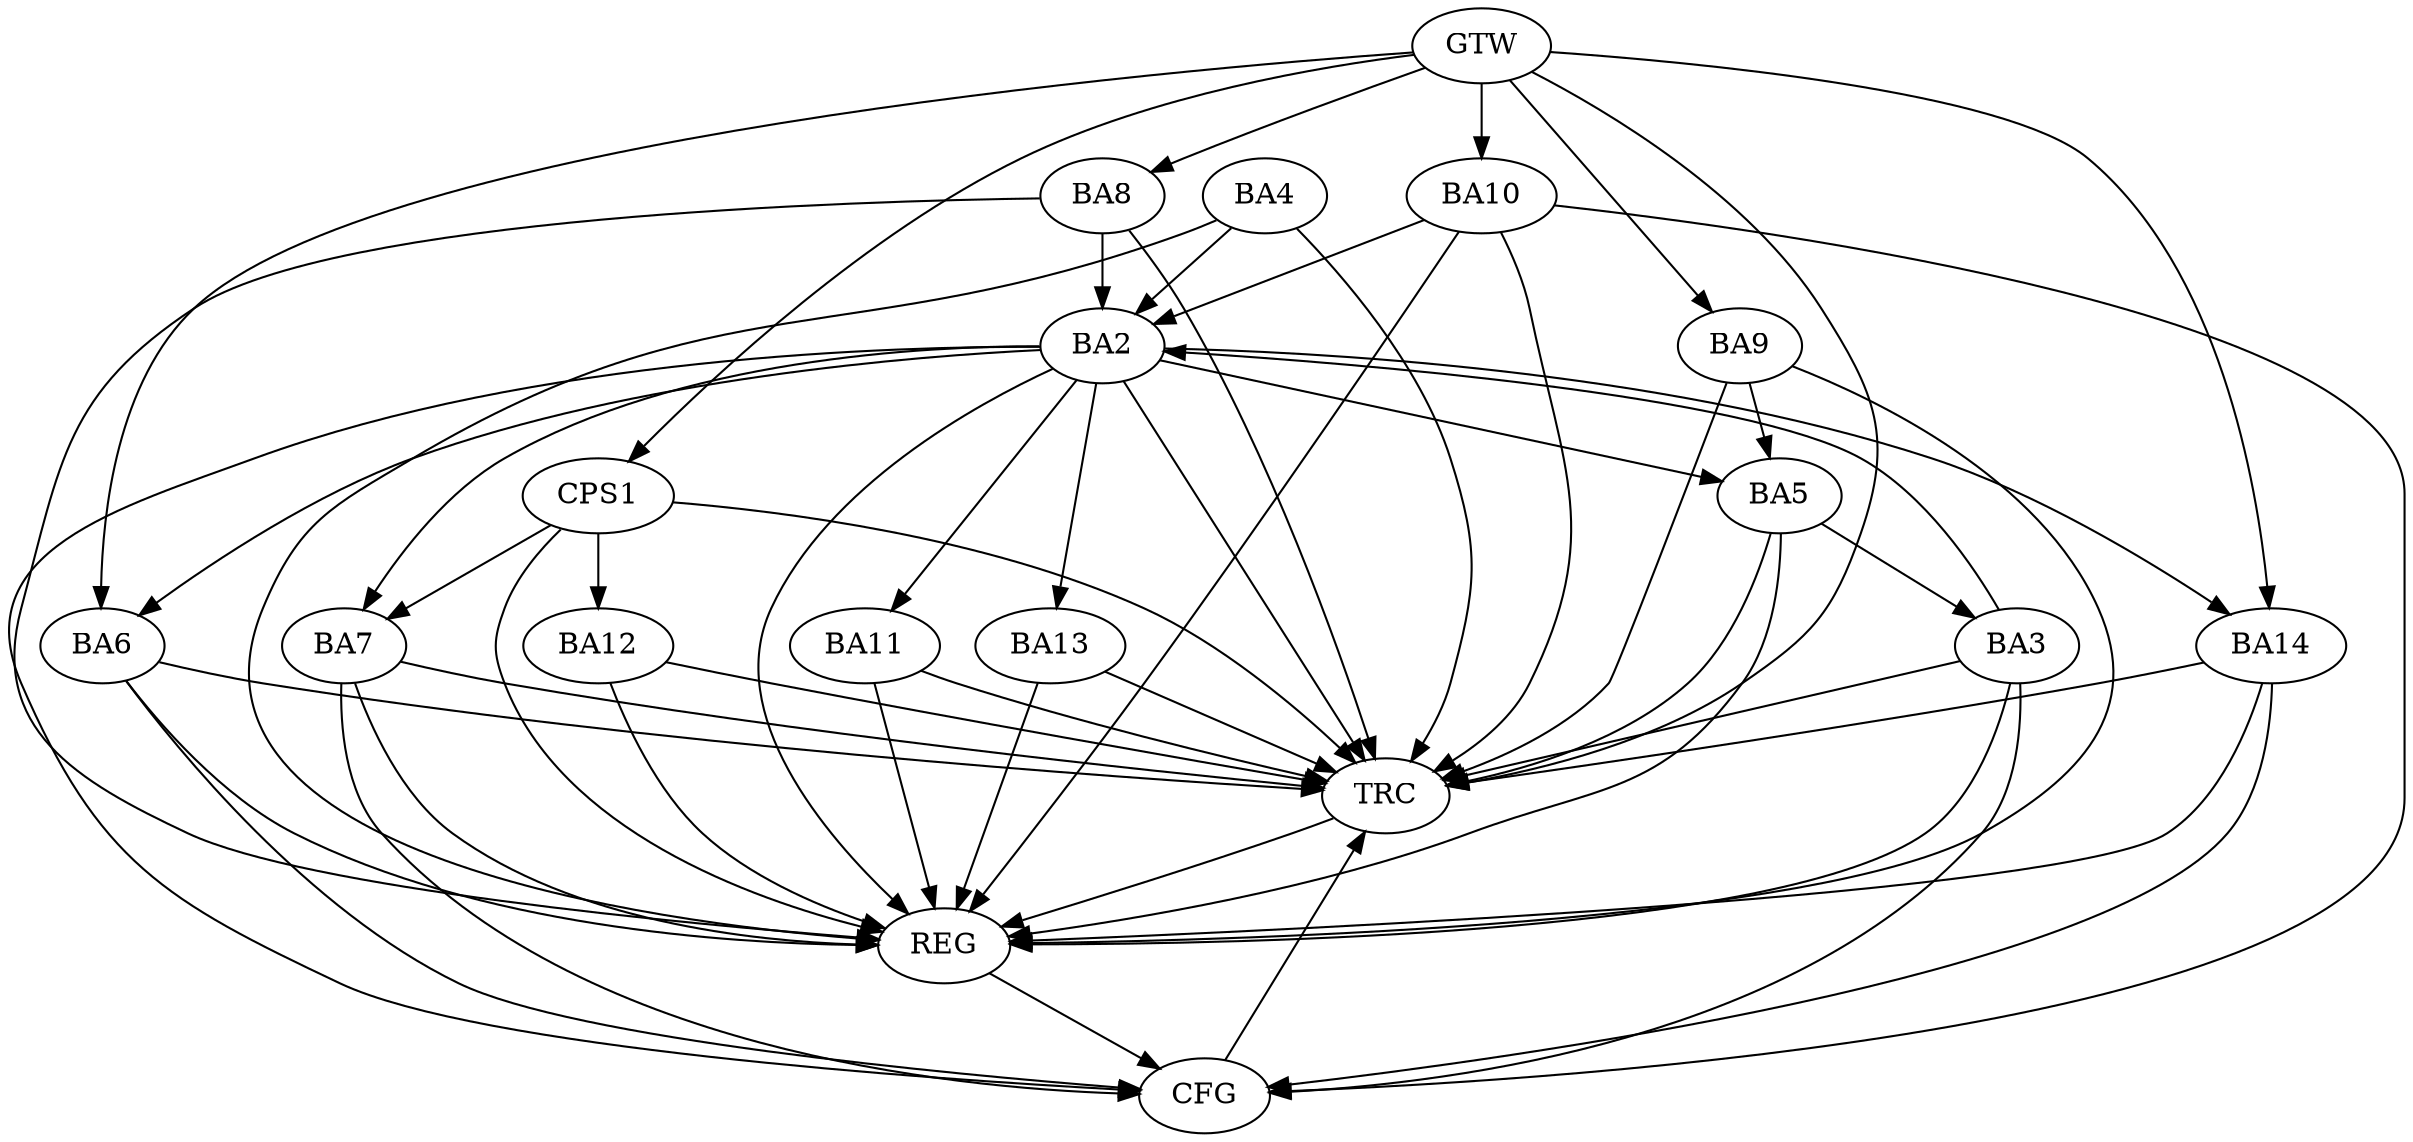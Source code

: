 strict digraph G {
  BA2 [ label="BA2" ];
  BA3 [ label="BA3" ];
  BA4 [ label="BA4" ];
  BA5 [ label="BA5" ];
  BA6 [ label="BA6" ];
  BA7 [ label="BA7" ];
  BA8 [ label="BA8" ];
  BA9 [ label="BA9" ];
  BA10 [ label="BA10" ];
  BA11 [ label="BA11" ];
  BA12 [ label="BA12" ];
  BA13 [ label="BA13" ];
  BA14 [ label="BA14" ];
  CPS1 [ label="CPS1" ];
  GTW [ label="GTW" ];
  REG [ label="REG" ];
  CFG [ label="CFG" ];
  TRC [ label="TRC" ];
  BA3 -> BA2;
  BA4 -> BA2;
  BA5 -> BA3;
  BA8 -> BA2;
  BA9 -> BA5;
  BA10 -> BA2;
  CPS1 -> BA7;
  CPS1 -> BA12;
  GTW -> BA6;
  GTW -> BA8;
  GTW -> BA9;
  GTW -> BA10;
  GTW -> BA14;
  GTW -> CPS1;
  BA2 -> REG;
  BA3 -> REG;
  BA4 -> REG;
  BA5 -> REG;
  BA6 -> REG;
  BA7 -> REG;
  BA8 -> REG;
  BA9 -> REG;
  BA10 -> REG;
  BA11 -> REG;
  BA12 -> REG;
  BA13 -> REG;
  BA14 -> REG;
  CPS1 -> REG;
  BA6 -> CFG;
  BA7 -> CFG;
  BA3 -> CFG;
  BA14 -> CFG;
  BA10 -> CFG;
  REG -> CFG;
  BA2 -> TRC;
  BA3 -> TRC;
  BA4 -> TRC;
  BA5 -> TRC;
  BA6 -> TRC;
  BA7 -> TRC;
  BA8 -> TRC;
  BA9 -> TRC;
  BA10 -> TRC;
  BA11 -> TRC;
  BA12 -> TRC;
  BA13 -> TRC;
  BA14 -> TRC;
  CPS1 -> TRC;
  GTW -> TRC;
  CFG -> TRC;
  TRC -> REG;
  BA2 -> CFG;
  BA2 -> BA14;
  BA2 -> BA6;
  BA2 -> BA7;
  BA2 -> BA13;
  BA2 -> BA5;
  BA2 -> BA11;
}
